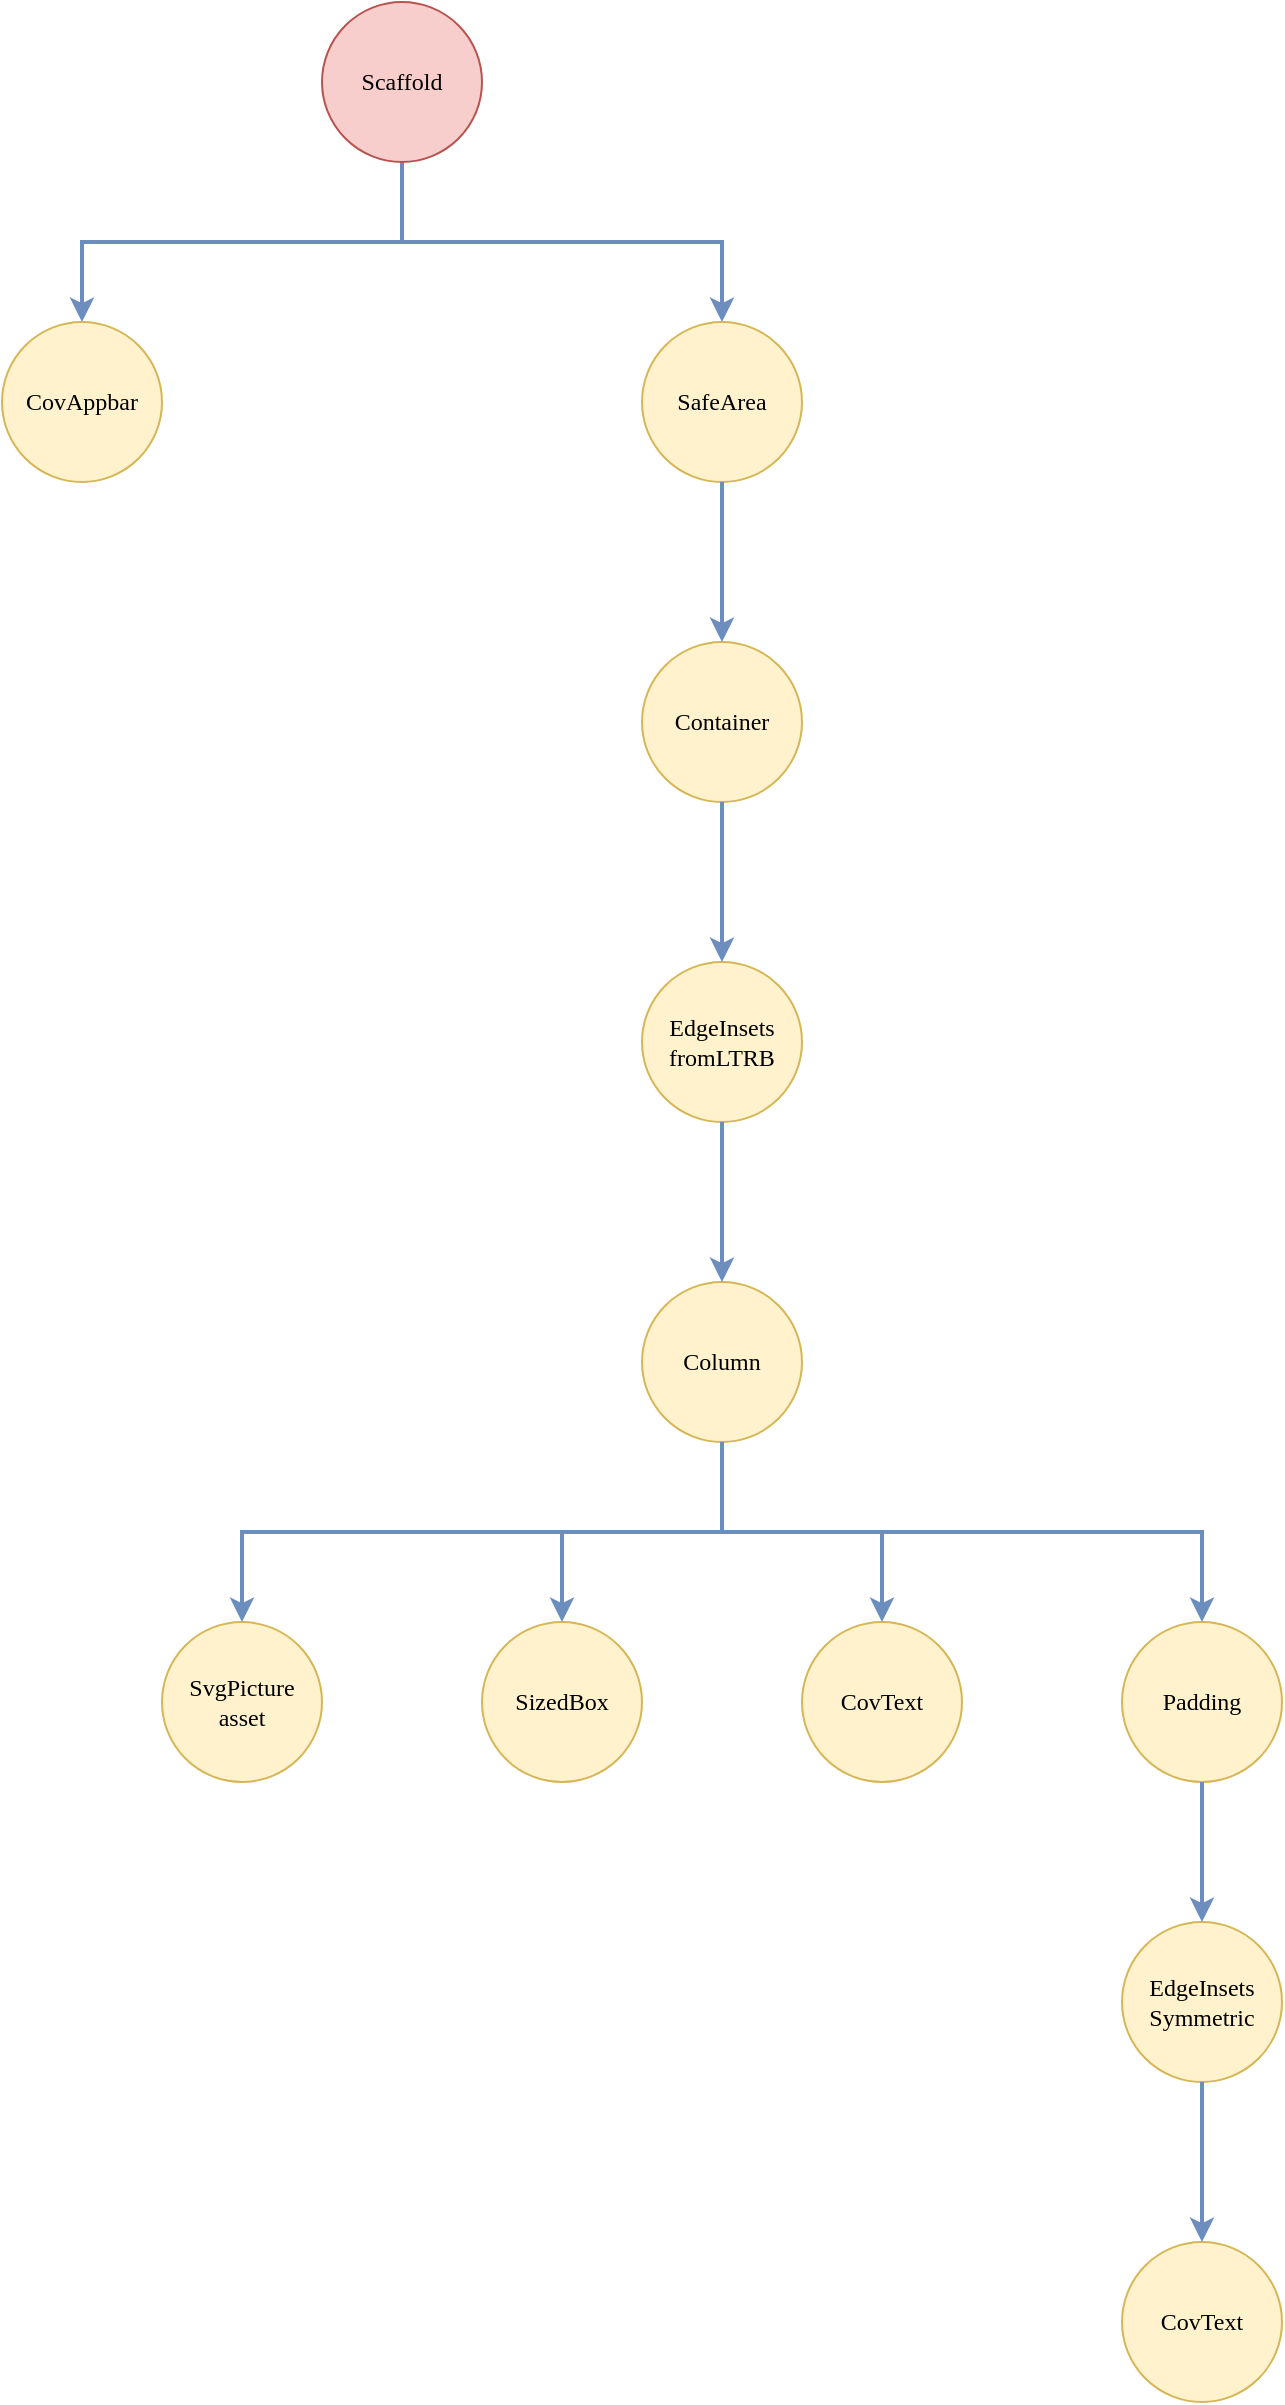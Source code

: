 <mxfile version="13.7.3" type="device"><diagram id="b4NfSg4W80DTmErFcbgV" name="Page-1"><mxGraphModel dx="1030" dy="717" grid="1" gridSize="10" guides="1" tooltips="1" connect="1" arrows="1" fold="1" page="1" pageScale="1" pageWidth="1654" pageHeight="1169" math="0" shadow="0"><root><mxCell id="0"/><mxCell id="1" parent="0"/><mxCell id="dscZz20uXl7UMWQ69Crj-4" style="edgeStyle=orthogonalEdgeStyle;rounded=0;orthogonalLoop=1;jettySize=auto;html=1;fillColor=#dae8fc;strokeColor=#6c8ebf;strokeWidth=2;" parent="1" source="FRViIMyRJvzU1OxqdMOB-1" target="FRViIMyRJvzU1OxqdMOB-2" edge="1"><mxGeometry relative="1" as="geometry"><Array as="points"><mxPoint x="240" y="160"/><mxPoint x="400" y="160"/></Array></mxGeometry></mxCell><mxCell id="dscZz20uXl7UMWQ69Crj-7" style="edgeStyle=orthogonalEdgeStyle;rounded=0;orthogonalLoop=1;jettySize=auto;html=1;fillColor=#dae8fc;strokeColor=#6c8ebf;strokeWidth=2;" parent="1" source="FRViIMyRJvzU1OxqdMOB-1" target="dscZz20uXl7UMWQ69Crj-6" edge="1"><mxGeometry relative="1" as="geometry"><Array as="points"><mxPoint x="240" y="160"/><mxPoint x="80" y="160"/></Array></mxGeometry></mxCell><mxCell id="FRViIMyRJvzU1OxqdMOB-1" value="Scaffold" style="ellipse;whiteSpace=wrap;html=1;aspect=fixed;fontFamily=Verdana;fillColor=#f8cecc;strokeColor=#b85450;" parent="1" vertex="1"><mxGeometry x="200" y="40" width="80" height="80" as="geometry"/></mxCell><mxCell id="FRViIMyRJvzU1OxqdMOB-2" value="SafeArea" style="ellipse;whiteSpace=wrap;html=1;aspect=fixed;fontFamily=Verdana;fillColor=#fff2cc;strokeColor=#d6b656;" parent="1" vertex="1"><mxGeometry x="360" y="200" width="80" height="80" as="geometry"/></mxCell><mxCell id="FRViIMyRJvzU1OxqdMOB-6" value="Container" style="ellipse;whiteSpace=wrap;html=1;aspect=fixed;fontFamily=Verdana;fillColor=#fff2cc;strokeColor=#d6b656;" parent="1" vertex="1"><mxGeometry x="360" y="360" width="80" height="80" as="geometry"/></mxCell><mxCell id="dscZz20uXl7UMWQ69Crj-6" value="&lt;div&gt;CovAppbar&lt;/div&gt;" style="ellipse;whiteSpace=wrap;html=1;aspect=fixed;fontFamily=Verdana;fillColor=#fff2cc;strokeColor=#d6b656;" parent="1" vertex="1"><mxGeometry x="40" y="200" width="80" height="80" as="geometry"/></mxCell><mxCell id="dscZz20uXl7UMWQ69Crj-8" value="Column" style="ellipse;whiteSpace=wrap;html=1;aspect=fixed;fontFamily=Verdana;fillColor=#fff2cc;strokeColor=#d6b656;" parent="1" vertex="1"><mxGeometry x="360" y="680" width="80" height="80" as="geometry"/></mxCell><mxCell id="dscZz20uXl7UMWQ69Crj-10" value="CovText" style="ellipse;whiteSpace=wrap;html=1;aspect=fixed;fontFamily=Verdana;fillColor=#fff2cc;strokeColor=#d6b656;" parent="1" vertex="1"><mxGeometry x="440" y="850" width="80" height="80" as="geometry"/></mxCell><mxCell id="dscZz20uXl7UMWQ69Crj-11" value="&lt;div&gt;SvgPicture&lt;/div&gt;&lt;div&gt;asset&lt;br&gt;&lt;/div&gt;" style="ellipse;whiteSpace=wrap;html=1;aspect=fixed;fontFamily=Verdana;fillColor=#fff2cc;strokeColor=#d6b656;" parent="1" vertex="1"><mxGeometry x="120" y="850" width="80" height="80" as="geometry"/></mxCell><mxCell id="dscZz20uXl7UMWQ69Crj-12" value="SizedBox" style="ellipse;whiteSpace=wrap;html=1;aspect=fixed;fontFamily=Verdana;fillColor=#fff2cc;strokeColor=#d6b656;" parent="1" vertex="1"><mxGeometry x="280" y="850" width="80" height="80" as="geometry"/></mxCell><mxCell id="dscZz20uXl7UMWQ69Crj-13" value="Padding" style="ellipse;whiteSpace=wrap;html=1;aspect=fixed;fontFamily=Verdana;fillColor=#fff2cc;strokeColor=#d6b656;" parent="1" vertex="1"><mxGeometry x="600" y="850" width="80" height="80" as="geometry"/></mxCell><mxCell id="dscZz20uXl7UMWQ69Crj-15" value="CovText" style="ellipse;whiteSpace=wrap;html=1;aspect=fixed;fontFamily=Verdana;fillColor=#fff2cc;strokeColor=#d6b656;" parent="1" vertex="1"><mxGeometry x="600" y="1160" width="80" height="80" as="geometry"/></mxCell><mxCell id="UZm-kB8_TkRuu85yy-Hm-1" value="" style="endArrow=classic;html=1;exitX=0.5;exitY=1;exitDx=0;exitDy=0;entryX=0.5;entryY=0;entryDx=0;entryDy=0;fillColor=#dae8fc;strokeColor=#6c8ebf;strokeWidth=2;" parent="1" source="FRViIMyRJvzU1OxqdMOB-2" target="FRViIMyRJvzU1OxqdMOB-6" edge="1"><mxGeometry width="50" height="50" relative="1" as="geometry"><mxPoint x="290" y="410" as="sourcePoint"/><mxPoint x="340" y="360" as="targetPoint"/></mxGeometry></mxCell><mxCell id="UZm-kB8_TkRuu85yy-Hm-2" value="&lt;div&gt;&lt;font face=&quot;Verdana&quot;&gt;EdgeInsets&lt;/font&gt;&lt;/div&gt;&lt;div&gt;&lt;font face=&quot;Verdana&quot;&gt;fromLTRB&lt;br&gt;&lt;/font&gt;&lt;/div&gt;" style="ellipse;whiteSpace=wrap;html=1;aspect=fixed;fillColor=#fff2cc;strokeColor=#d6b656;" parent="1" vertex="1"><mxGeometry x="360" y="520" width="80" height="80" as="geometry"/></mxCell><mxCell id="UZm-kB8_TkRuu85yy-Hm-3" value="" style="endArrow=classic;html=1;strokeWidth=2;exitX=0.5;exitY=1;exitDx=0;exitDy=0;fillColor=#dae8fc;strokeColor=#6c8ebf;" parent="1" source="FRViIMyRJvzU1OxqdMOB-6" target="UZm-kB8_TkRuu85yy-Hm-2" edge="1"><mxGeometry width="50" height="50" relative="1" as="geometry"><mxPoint x="398" y="440" as="sourcePoint"/><mxPoint x="340" y="580" as="targetPoint"/></mxGeometry></mxCell><mxCell id="UZm-kB8_TkRuu85yy-Hm-4" value="" style="endArrow=classic;html=1;strokeWidth=2;exitX=0.5;exitY=1;exitDx=0;exitDy=0;entryX=0.5;entryY=0;entryDx=0;entryDy=0;fillColor=#dae8fc;strokeColor=#6c8ebf;" parent="1" source="UZm-kB8_TkRuu85yy-Hm-2" target="dscZz20uXl7UMWQ69Crj-8" edge="1"><mxGeometry width="50" height="50" relative="1" as="geometry"><mxPoint x="290" y="720" as="sourcePoint"/><mxPoint x="340" y="670" as="targetPoint"/></mxGeometry></mxCell><mxCell id="UZm-kB8_TkRuu85yy-Hm-5" value="" style="edgeStyle=elbowEdgeStyle;elbow=vertical;endArrow=classic;html=1;strokeWidth=2;exitX=0.5;exitY=1;exitDx=0;exitDy=0;entryX=0.5;entryY=0;entryDx=0;entryDy=0;fillColor=#dae8fc;strokeColor=#6c8ebf;rounded=0;" parent="1" source="dscZz20uXl7UMWQ69Crj-8" target="dscZz20uXl7UMWQ69Crj-11" edge="1"><mxGeometry width="50" height="50" relative="1" as="geometry"><mxPoint x="290" y="810" as="sourcePoint"/><mxPoint x="340" y="760" as="targetPoint"/></mxGeometry></mxCell><mxCell id="UZm-kB8_TkRuu85yy-Hm-6" value="" style="edgeStyle=elbowEdgeStyle;elbow=vertical;endArrow=classic;html=1;strokeWidth=2;exitX=0.5;exitY=1;exitDx=0;exitDy=0;entryX=0.5;entryY=0;entryDx=0;entryDy=0;fillColor=#dae8fc;strokeColor=#6c8ebf;rounded=0;" parent="1" source="dscZz20uXl7UMWQ69Crj-8" target="dscZz20uXl7UMWQ69Crj-12" edge="1"><mxGeometry width="50" height="50" relative="1" as="geometry"><mxPoint x="290" y="810" as="sourcePoint"/><mxPoint x="340" y="760" as="targetPoint"/></mxGeometry></mxCell><mxCell id="UZm-kB8_TkRuu85yy-Hm-7" value="" style="edgeStyle=elbowEdgeStyle;elbow=vertical;endArrow=classic;html=1;strokeWidth=2;exitX=0.5;exitY=1;exitDx=0;exitDy=0;entryX=0.5;entryY=0;entryDx=0;entryDy=0;fillColor=#dae8fc;strokeColor=#6c8ebf;rounded=0;" parent="1" source="dscZz20uXl7UMWQ69Crj-8" target="dscZz20uXl7UMWQ69Crj-10" edge="1"><mxGeometry width="50" height="50" relative="1" as="geometry"><mxPoint x="290" y="810" as="sourcePoint"/><mxPoint x="340" y="760" as="targetPoint"/></mxGeometry></mxCell><mxCell id="UZm-kB8_TkRuu85yy-Hm-8" value="" style="edgeStyle=elbowEdgeStyle;elbow=vertical;endArrow=classic;html=1;strokeWidth=2;exitX=0.5;exitY=1;exitDx=0;exitDy=0;entryX=0.5;entryY=0;entryDx=0;entryDy=0;fillColor=#dae8fc;strokeColor=#6c8ebf;rounded=0;" parent="1" source="dscZz20uXl7UMWQ69Crj-8" target="dscZz20uXl7UMWQ69Crj-13" edge="1"><mxGeometry width="50" height="50" relative="1" as="geometry"><mxPoint x="290" y="810" as="sourcePoint"/><mxPoint x="340" y="760" as="targetPoint"/></mxGeometry></mxCell><mxCell id="UZm-kB8_TkRuu85yy-Hm-9" value="&lt;div&gt;&lt;font face=&quot;Verdana&quot;&gt;EdgeInsets&lt;/font&gt;&lt;/div&gt;&lt;div&gt;&lt;font face=&quot;Verdana&quot;&gt;Symmetric&lt;br&gt;&lt;/font&gt;&lt;/div&gt;" style="ellipse;whiteSpace=wrap;html=1;aspect=fixed;fillColor=#fff2cc;strokeColor=#d6b656;" parent="1" vertex="1"><mxGeometry x="600" y="1000" width="80" height="80" as="geometry"/></mxCell><mxCell id="UZm-kB8_TkRuu85yy-Hm-10" value="" style="endArrow=classic;html=1;strokeWidth=2;exitX=0.5;exitY=1;exitDx=0;exitDy=0;fillColor=#dae8fc;strokeColor=#6c8ebf;" parent="1" source="dscZz20uXl7UMWQ69Crj-13" target="UZm-kB8_TkRuu85yy-Hm-9" edge="1"><mxGeometry width="50" height="50" relative="1" as="geometry"><mxPoint x="620" y="1050" as="sourcePoint"/><mxPoint x="670" y="1000" as="targetPoint"/></mxGeometry></mxCell><mxCell id="UZm-kB8_TkRuu85yy-Hm-13" value="" style="endArrow=classic;html=1;strokeWidth=2;exitX=0.5;exitY=1;exitDx=0;exitDy=0;fillColor=#dae8fc;strokeColor=#6c8ebf;" parent="1" source="UZm-kB8_TkRuu85yy-Hm-9" target="dscZz20uXl7UMWQ69Crj-15" edge="1"><mxGeometry width="50" height="50" relative="1" as="geometry"><mxPoint x="620" y="1140" as="sourcePoint"/><mxPoint x="670" y="1090" as="targetPoint"/></mxGeometry></mxCell></root></mxGraphModel></diagram></mxfile>